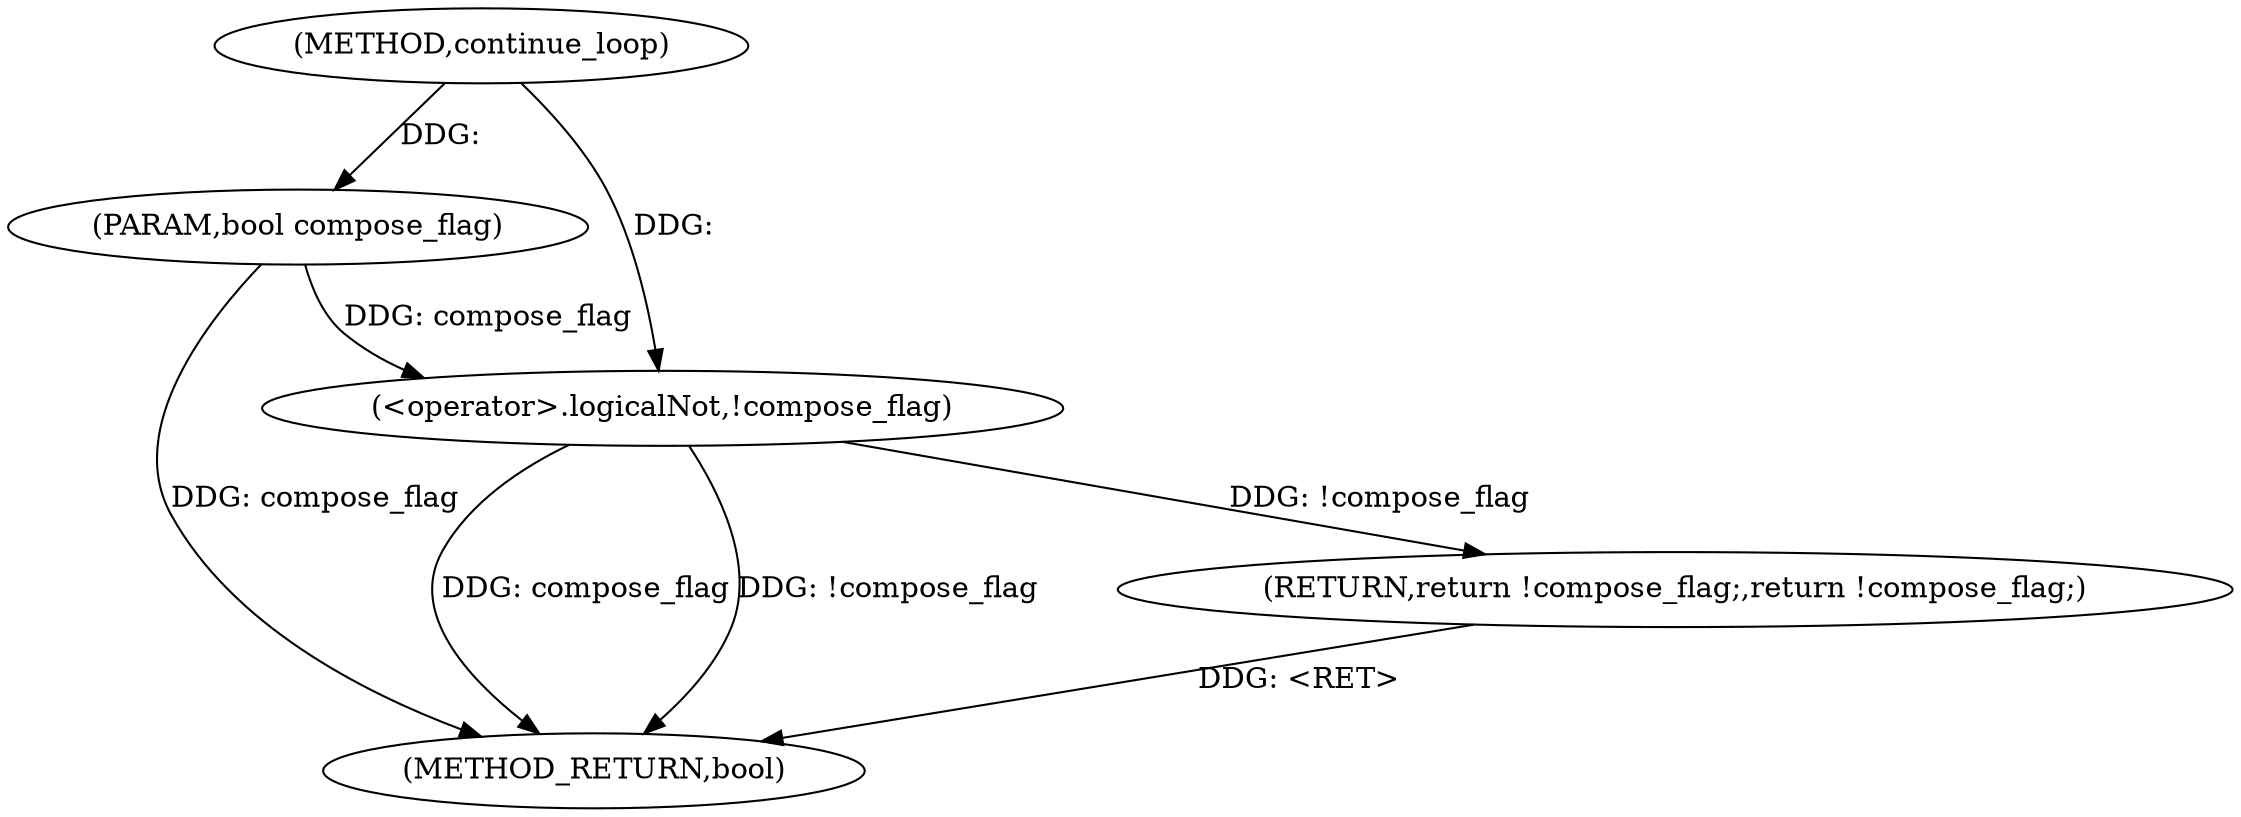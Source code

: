 digraph "continue_loop" {  
"1000114" [label = "(METHOD,continue_loop)" ]
"1000120" [label = "(METHOD_RETURN,bool)" ]
"1000115" [label = "(PARAM,bool compose_flag)" ]
"1000117" [label = "(RETURN,return !compose_flag;,return !compose_flag;)" ]
"1000118" [label = "(<operator>.logicalNot,!compose_flag)" ]
  "1000115" -> "1000120"  [ label = "DDG: compose_flag"] 
  "1000118" -> "1000120"  [ label = "DDG: compose_flag"] 
  "1000118" -> "1000120"  [ label = "DDG: !compose_flag"] 
  "1000117" -> "1000120"  [ label = "DDG: <RET>"] 
  "1000114" -> "1000115"  [ label = "DDG: "] 
  "1000118" -> "1000117"  [ label = "DDG: !compose_flag"] 
  "1000115" -> "1000118"  [ label = "DDG: compose_flag"] 
  "1000114" -> "1000118"  [ label = "DDG: "] 
}
